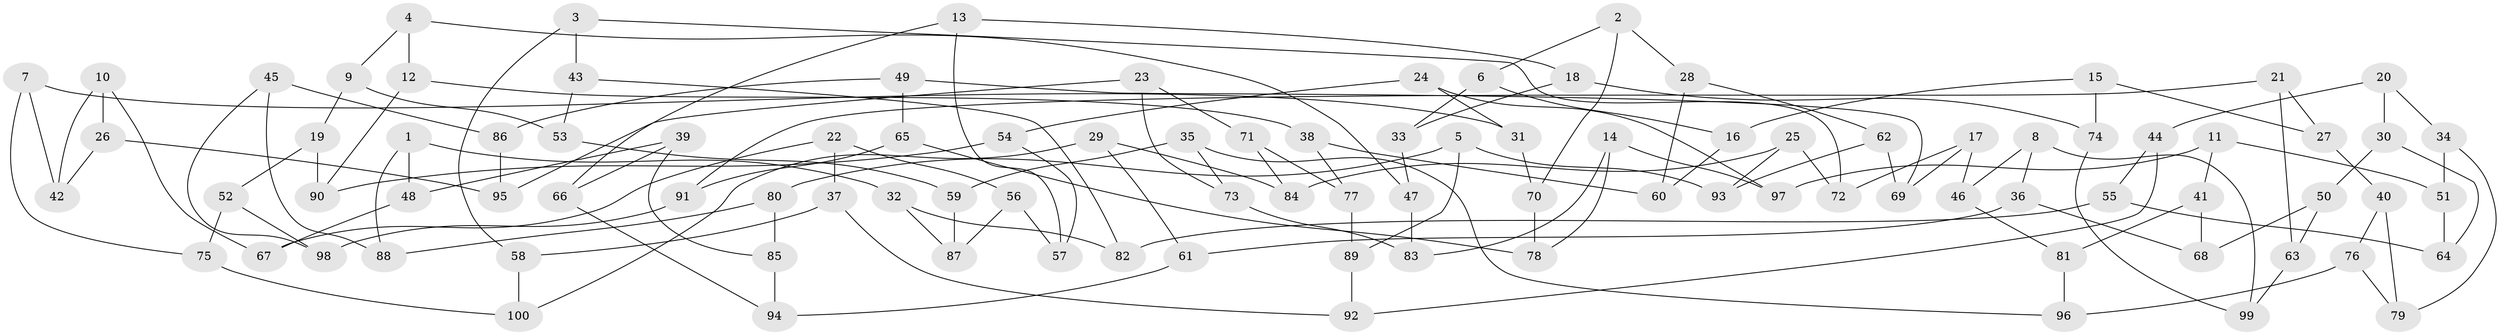 // Generated by graph-tools (version 1.1) at 2025/39/02/21/25 10:39:00]
// undirected, 100 vertices, 150 edges
graph export_dot {
graph [start="1"]
  node [color=gray90,style=filled];
  1;
  2;
  3;
  4;
  5;
  6;
  7;
  8;
  9;
  10;
  11;
  12;
  13;
  14;
  15;
  16;
  17;
  18;
  19;
  20;
  21;
  22;
  23;
  24;
  25;
  26;
  27;
  28;
  29;
  30;
  31;
  32;
  33;
  34;
  35;
  36;
  37;
  38;
  39;
  40;
  41;
  42;
  43;
  44;
  45;
  46;
  47;
  48;
  49;
  50;
  51;
  52;
  53;
  54;
  55;
  56;
  57;
  58;
  59;
  60;
  61;
  62;
  63;
  64;
  65;
  66;
  67;
  68;
  69;
  70;
  71;
  72;
  73;
  74;
  75;
  76;
  77;
  78;
  79;
  80;
  81;
  82;
  83;
  84;
  85;
  86;
  87;
  88;
  89;
  90;
  91;
  92;
  93;
  94;
  95;
  96;
  97;
  98;
  99;
  100;
  1 -- 88;
  1 -- 48;
  1 -- 32;
  2 -- 70;
  2 -- 28;
  2 -- 6;
  3 -- 72;
  3 -- 43;
  3 -- 58;
  4 -- 47;
  4 -- 9;
  4 -- 12;
  5 -- 80;
  5 -- 89;
  5 -- 93;
  6 -- 16;
  6 -- 33;
  7 -- 75;
  7 -- 31;
  7 -- 42;
  8 -- 99;
  8 -- 46;
  8 -- 36;
  9 -- 19;
  9 -- 53;
  10 -- 67;
  10 -- 26;
  10 -- 42;
  11 -- 97;
  11 -- 41;
  11 -- 51;
  12 -- 90;
  12 -- 38;
  13 -- 18;
  13 -- 66;
  13 -- 57;
  14 -- 78;
  14 -- 97;
  14 -- 83;
  15 -- 27;
  15 -- 16;
  15 -- 74;
  16 -- 60;
  17 -- 72;
  17 -- 69;
  17 -- 46;
  18 -- 33;
  18 -- 74;
  19 -- 90;
  19 -- 52;
  20 -- 34;
  20 -- 30;
  20 -- 44;
  21 -- 91;
  21 -- 27;
  21 -- 63;
  22 -- 56;
  22 -- 67;
  22 -- 37;
  23 -- 71;
  23 -- 73;
  23 -- 95;
  24 -- 97;
  24 -- 54;
  24 -- 31;
  25 -- 93;
  25 -- 72;
  25 -- 84;
  26 -- 42;
  26 -- 95;
  27 -- 40;
  28 -- 62;
  28 -- 60;
  29 -- 100;
  29 -- 84;
  29 -- 61;
  30 -- 64;
  30 -- 50;
  31 -- 70;
  32 -- 82;
  32 -- 87;
  33 -- 47;
  34 -- 51;
  34 -- 79;
  35 -- 73;
  35 -- 96;
  35 -- 59;
  36 -- 61;
  36 -- 68;
  37 -- 92;
  37 -- 58;
  38 -- 60;
  38 -- 77;
  39 -- 66;
  39 -- 85;
  39 -- 48;
  40 -- 76;
  40 -- 79;
  41 -- 68;
  41 -- 81;
  43 -- 82;
  43 -- 53;
  44 -- 92;
  44 -- 55;
  45 -- 98;
  45 -- 86;
  45 -- 88;
  46 -- 81;
  47 -- 83;
  48 -- 67;
  49 -- 86;
  49 -- 69;
  49 -- 65;
  50 -- 68;
  50 -- 63;
  51 -- 64;
  52 -- 98;
  52 -- 75;
  53 -- 59;
  54 -- 90;
  54 -- 57;
  55 -- 82;
  55 -- 64;
  56 -- 87;
  56 -- 57;
  58 -- 100;
  59 -- 87;
  61 -- 94;
  62 -- 69;
  62 -- 93;
  63 -- 99;
  65 -- 91;
  65 -- 78;
  66 -- 94;
  70 -- 78;
  71 -- 84;
  71 -- 77;
  73 -- 83;
  74 -- 99;
  75 -- 100;
  76 -- 96;
  76 -- 79;
  77 -- 89;
  80 -- 85;
  80 -- 88;
  81 -- 96;
  85 -- 94;
  86 -- 95;
  89 -- 92;
  91 -- 98;
}
